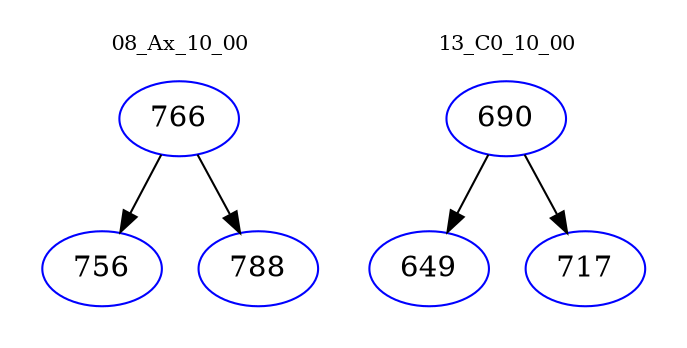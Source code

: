 digraph{
subgraph cluster_0 {
color = white
label = "08_Ax_10_00";
fontsize=10;
T0_766 [label="766", color="blue"]
T0_766 -> T0_756 [color="black"]
T0_756 [label="756", color="blue"]
T0_766 -> T0_788 [color="black"]
T0_788 [label="788", color="blue"]
}
subgraph cluster_1 {
color = white
label = "13_C0_10_00";
fontsize=10;
T1_690 [label="690", color="blue"]
T1_690 -> T1_649 [color="black"]
T1_649 [label="649", color="blue"]
T1_690 -> T1_717 [color="black"]
T1_717 [label="717", color="blue"]
}
}
